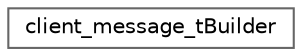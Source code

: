 digraph "Graphical Class Hierarchy"
{
 // LATEX_PDF_SIZE
  bgcolor="transparent";
  edge [fontname=Helvetica,fontsize=10,labelfontname=Helvetica,labelfontsize=10];
  node [fontname=Helvetica,fontsize=10,shape=box,height=0.2,width=0.4];
  rankdir="LR";
  Node0 [id="Node000000",label="client_message_tBuilder",height=0.2,width=0.4,color="grey40", fillcolor="white", style="filled",URL="$structclient__message__tBuilder.html",tooltip=" "];
}
